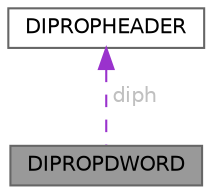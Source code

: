 digraph "DIPROPDWORD"
{
 // LATEX_PDF_SIZE
  bgcolor="transparent";
  edge [fontname=Helvetica,fontsize=10,labelfontname=Helvetica,labelfontsize=10];
  node [fontname=Helvetica,fontsize=10,shape=box,height=0.2,width=0.4];
  Node1 [id="Node000001",label="DIPROPDWORD",height=0.2,width=0.4,color="gray40", fillcolor="grey60", style="filled", fontcolor="black",tooltip=" "];
  Node2 -> Node1 [id="edge1_Node000001_Node000002",dir="back",color="darkorchid3",style="dashed",tooltip=" ",label=" diph",fontcolor="grey" ];
  Node2 [id="Node000002",label="DIPROPHEADER",height=0.2,width=0.4,color="gray40", fillcolor="white", style="filled",URL="$struct_d_i_p_r_o_p_h_e_a_d_e_r.html",tooltip=" "];
}
